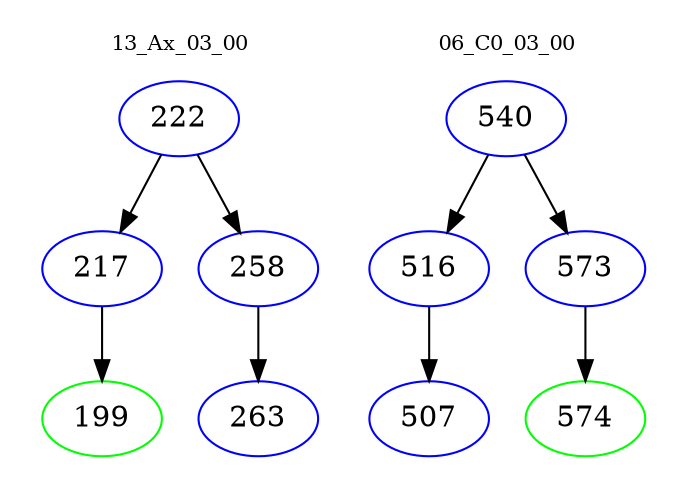 digraph{
subgraph cluster_0 {
color = white
label = "13_Ax_03_00";
fontsize=10;
T0_222 [label="222", color="blue"]
T0_222 -> T0_217 [color="black"]
T0_217 [label="217", color="blue"]
T0_217 -> T0_199 [color="black"]
T0_199 [label="199", color="green"]
T0_222 -> T0_258 [color="black"]
T0_258 [label="258", color="blue"]
T0_258 -> T0_263 [color="black"]
T0_263 [label="263", color="blue"]
}
subgraph cluster_1 {
color = white
label = "06_C0_03_00";
fontsize=10;
T1_540 [label="540", color="blue"]
T1_540 -> T1_516 [color="black"]
T1_516 [label="516", color="blue"]
T1_516 -> T1_507 [color="black"]
T1_507 [label="507", color="blue"]
T1_540 -> T1_573 [color="black"]
T1_573 [label="573", color="blue"]
T1_573 -> T1_574 [color="black"]
T1_574 [label="574", color="green"]
}
}
